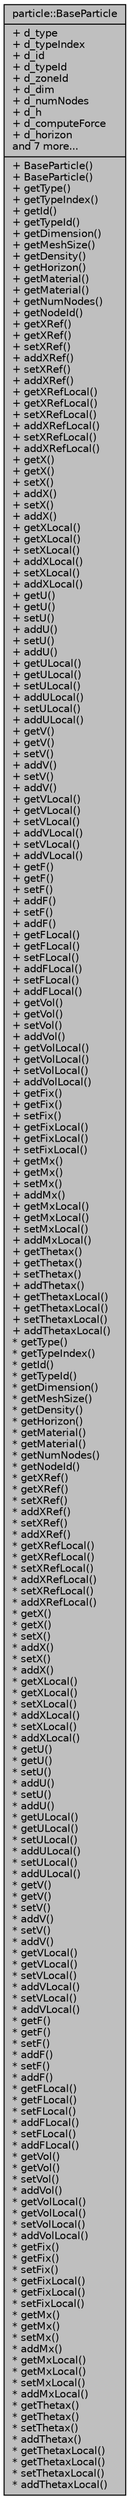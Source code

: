 digraph "particle::BaseParticle"
{
  edge [fontname="Helvetica",fontsize="10",labelfontname="Helvetica",labelfontsize="10"];
  node [fontname="Helvetica",fontsize="10",shape=record];
  Node3 [label="{particle::BaseParticle\n|+ d_type\l+ d_typeIndex\l+ d_id\l+ d_typeId\l+ d_zoneId\l+ d_dim\l+ d_numNodes\l+ d_h\l+ d_computeForce\l+ d_horizon\land 7 more...\l|+ BaseParticle()\l+ BaseParticle()\l+ getType()\l+ getTypeIndex()\l+ getId()\l+ getTypeId()\l+ getDimension()\l+ getMeshSize()\l+ getDensity()\l+ getHorizon()\l+ getMaterial()\l+ getMaterial()\l+ getNumNodes()\l+ getNodeId()\l+ getXRef()\l+ getXRef()\l+ setXRef()\l+ addXRef()\l+ setXRef()\l+ addXRef()\l+ getXRefLocal()\l+ getXRefLocal()\l+ setXRefLocal()\l+ addXRefLocal()\l+ setXRefLocal()\l+ addXRefLocal()\l+ getX()\l+ getX()\l+ setX()\l+ addX()\l+ setX()\l+ addX()\l+ getXLocal()\l+ getXLocal()\l+ setXLocal()\l+ addXLocal()\l+ setXLocal()\l+ addXLocal()\l+ getU()\l+ getU()\l+ setU()\l+ addU()\l+ setU()\l+ addU()\l+ getULocal()\l+ getULocal()\l+ setULocal()\l+ addULocal()\l+ setULocal()\l+ addULocal()\l+ getV()\l+ getV()\l+ setV()\l+ addV()\l+ setV()\l+ addV()\l+ getVLocal()\l+ getVLocal()\l+ setVLocal()\l+ addVLocal()\l+ setVLocal()\l+ addVLocal()\l+ getF()\l+ getF()\l+ setF()\l+ addF()\l+ setF()\l+ addF()\l+ getFLocal()\l+ getFLocal()\l+ setFLocal()\l+ addFLocal()\l+ setFLocal()\l+ addFLocal()\l+ getVol()\l+ getVol()\l+ setVol()\l+ addVol()\l+ getVolLocal()\l+ getVolLocal()\l+ setVolLocal()\l+ addVolLocal()\l+ getFix()\l+ getFix()\l+ setFix()\l+ getFixLocal()\l+ getFixLocal()\l+ setFixLocal()\l+ getMx()\l+ getMx()\l+ setMx()\l+ addMx()\l+ getMxLocal()\l+ getMxLocal()\l+ setMxLocal()\l+ addMxLocal()\l+ getThetax()\l+ getThetax()\l+ setThetax()\l+ addThetax()\l+ getThetaxLocal()\l+ getThetaxLocal()\l+ setThetaxLocal()\l+ addThetaxLocal()\l* getType()\l* getTypeIndex()\l* getId()\l* getTypeId()\l* getDimension()\l* getMeshSize()\l* getDensity()\l* getHorizon()\l* getMaterial()\l* getMaterial()\l* getNumNodes()\l* getNodeId()\l* getXRef()\l* getXRef()\l* setXRef()\l* addXRef()\l* setXRef()\l* addXRef()\l* getXRefLocal()\l* getXRefLocal()\l* setXRefLocal()\l* addXRefLocal()\l* setXRefLocal()\l* addXRefLocal()\l* getX()\l* getX()\l* setX()\l* addX()\l* setX()\l* addX()\l* getXLocal()\l* getXLocal()\l* setXLocal()\l* addXLocal()\l* setXLocal()\l* addXLocal()\l* getU()\l* getU()\l* setU()\l* addU()\l* setU()\l* addU()\l* getULocal()\l* getULocal()\l* setULocal()\l* addULocal()\l* setULocal()\l* addULocal()\l* getV()\l* getV()\l* setV()\l* addV()\l* setV()\l* addV()\l* getVLocal()\l* getVLocal()\l* setVLocal()\l* addVLocal()\l* setVLocal()\l* addVLocal()\l* getF()\l* getF()\l* setF()\l* addF()\l* setF()\l* addF()\l* getFLocal()\l* getFLocal()\l* setFLocal()\l* addFLocal()\l* setFLocal()\l* addFLocal()\l* getVol()\l* getVol()\l* setVol()\l* addVol()\l* getVolLocal()\l* getVolLocal()\l* setVolLocal()\l* addVolLocal()\l* getFix()\l* getFix()\l* setFix()\l* getFixLocal()\l* getFixLocal()\l* setFixLocal()\l* getMx()\l* getMx()\l* setMx()\l* addMx()\l* getMxLocal()\l* getMxLocal()\l* setMxLocal()\l* addMxLocal()\l* getThetax()\l* getThetax()\l* setThetax()\l* addThetax()\l* getThetaxLocal()\l* getThetaxLocal()\l* setThetaxLocal()\l* addThetaxLocal()\l}",height=0.2,width=0.4,color="black", fillcolor="grey75", style="filled", fontcolor="black"];
}
